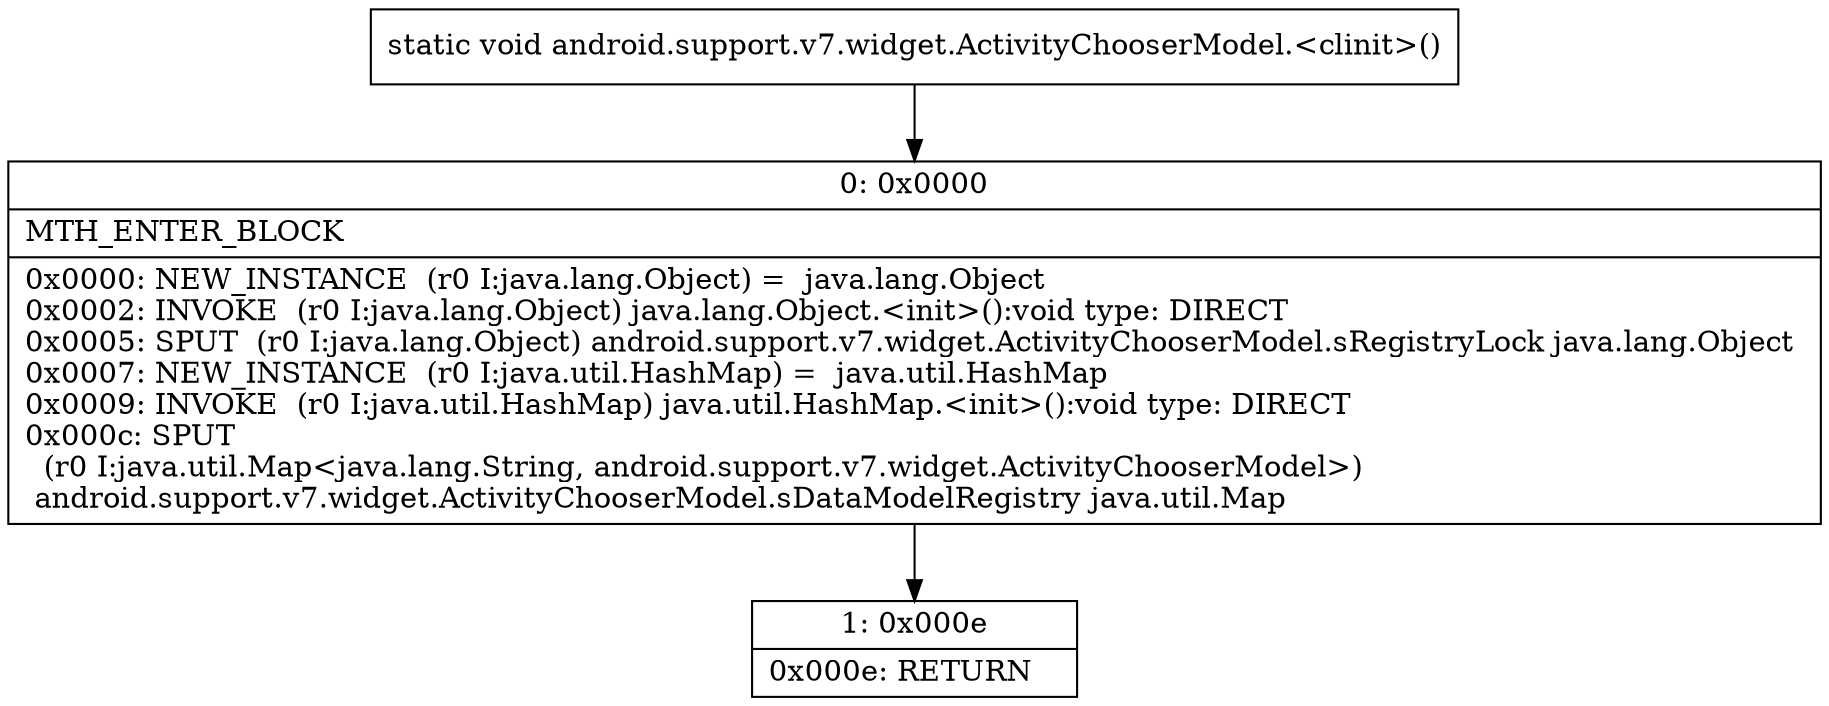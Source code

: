 digraph "CFG forandroid.support.v7.widget.ActivityChooserModel.\<clinit\>()V" {
Node_0 [shape=record,label="{0\:\ 0x0000|MTH_ENTER_BLOCK\l|0x0000: NEW_INSTANCE  (r0 I:java.lang.Object) =  java.lang.Object \l0x0002: INVOKE  (r0 I:java.lang.Object) java.lang.Object.\<init\>():void type: DIRECT \l0x0005: SPUT  (r0 I:java.lang.Object) android.support.v7.widget.ActivityChooserModel.sRegistryLock java.lang.Object \l0x0007: NEW_INSTANCE  (r0 I:java.util.HashMap) =  java.util.HashMap \l0x0009: INVOKE  (r0 I:java.util.HashMap) java.util.HashMap.\<init\>():void type: DIRECT \l0x000c: SPUT  \l  (r0 I:java.util.Map\<java.lang.String, android.support.v7.widget.ActivityChooserModel\>)\l android.support.v7.widget.ActivityChooserModel.sDataModelRegistry java.util.Map \l}"];
Node_1 [shape=record,label="{1\:\ 0x000e|0x000e: RETURN   \l}"];
MethodNode[shape=record,label="{static void android.support.v7.widget.ActivityChooserModel.\<clinit\>() }"];
MethodNode -> Node_0;
Node_0 -> Node_1;
}

